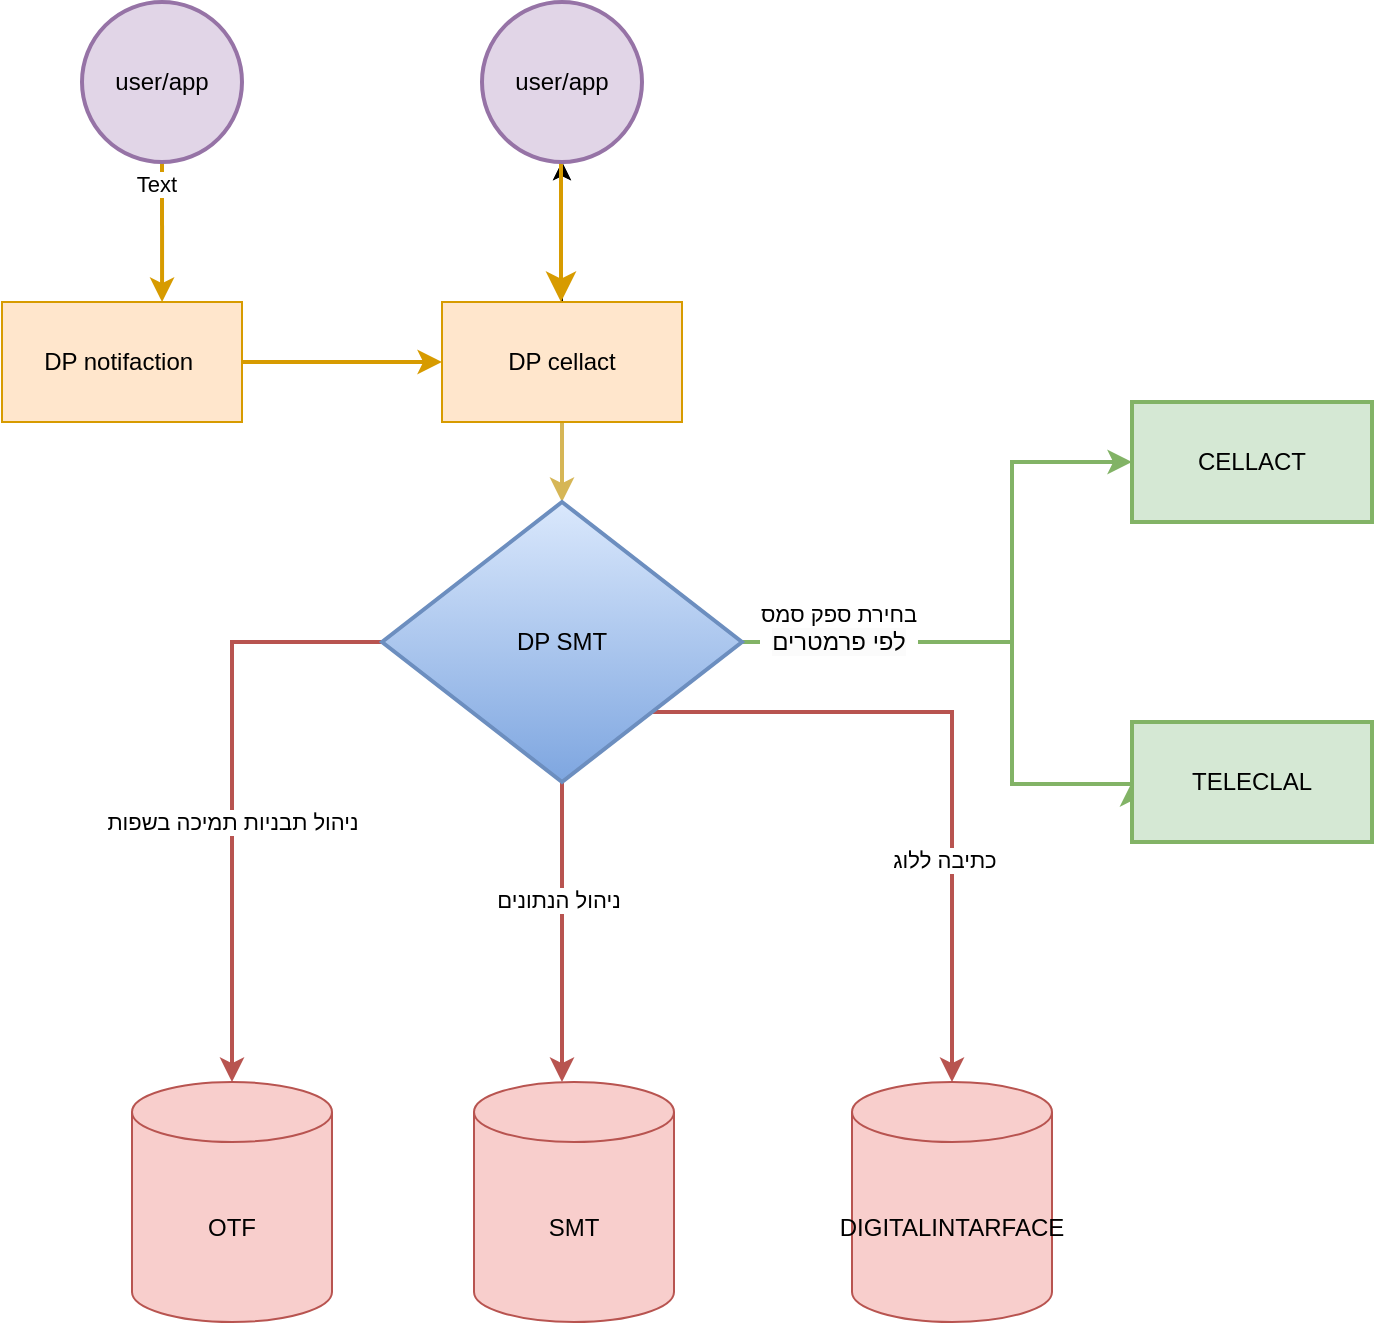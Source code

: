 <mxfile version="21.6.3" type="github">
  <diagram name="Page-1" id="95--sY8yAdwYbielUEyg">
    <mxGraphModel dx="1434" dy="715" grid="1" gridSize="10" guides="1" tooltips="1" connect="1" arrows="1" fold="1" page="1" pageScale="1" pageWidth="850" pageHeight="1100" math="0" shadow="0">
      <root>
        <mxCell id="0" />
        <mxCell id="1" parent="0" />
        <mxCell id="pFWHPeErsgqON0AWnopj-1" value="OTF" style="shape=cylinder3;whiteSpace=wrap;html=1;boundedLbl=1;backgroundOutline=1;size=15;fillColor=#f8cecc;strokeColor=#b85450;" parent="1" vertex="1">
          <mxGeometry x="180" y="550" width="100" height="120" as="geometry" />
        </mxCell>
        <mxCell id="SybUWHxhHU4vyL93Q54o-2" style="edgeStyle=orthogonalEdgeStyle;rounded=0;orthogonalLoop=1;jettySize=auto;html=1;entryX=0.667;entryY=0;entryDx=0;entryDy=0;entryPerimeter=0;strokeWidth=2;fillColor=#ffcd28;gradientColor=#ffa500;strokeColor=#d79b00;" edge="1" parent="1" source="pFWHPeErsgqON0AWnopj-7" target="pFWHPeErsgqON0AWnopj-10">
          <mxGeometry relative="1" as="geometry">
            <mxPoint x="175" y="130" as="targetPoint" />
          </mxGeometry>
        </mxCell>
        <mxCell id="SybUWHxhHU4vyL93Q54o-8" value="Text" style="edgeLabel;html=1;align=center;verticalAlign=middle;resizable=0;points=[];" vertex="1" connectable="0" parent="SybUWHxhHU4vyL93Q54o-2">
          <mxGeometry x="-0.686" y="-3" relative="1" as="geometry">
            <mxPoint as="offset" />
          </mxGeometry>
        </mxCell>
        <mxCell id="pFWHPeErsgqON0AWnopj-7" value="user/app" style="ellipse;whiteSpace=wrap;html=1;aspect=fixed;fillColor=#e1d5e7;strokeColor=#9673a6;strokeWidth=2;" parent="1" vertex="1">
          <mxGeometry x="155" y="10" width="80" height="80" as="geometry" />
        </mxCell>
        <mxCell id="SybUWHxhHU4vyL93Q54o-1" style="edgeStyle=orthogonalEdgeStyle;rounded=0;orthogonalLoop=1;jettySize=auto;html=1;fillColor=#ffcd28;gradientColor=#ffa500;strokeColor=#d79b00;strokeWidth=2;" edge="1" parent="1" source="pFWHPeErsgqON0AWnopj-10" target="pFWHPeErsgqON0AWnopj-11">
          <mxGeometry relative="1" as="geometry" />
        </mxCell>
        <mxCell id="pFWHPeErsgqON0AWnopj-10" value="DP notifaction&amp;nbsp;" style="rounded=0;whiteSpace=wrap;html=1;fillColor=#ffe6cc;strokeColor=#d79b00;" parent="1" vertex="1">
          <mxGeometry x="115" y="160" width="120" height="60" as="geometry" />
        </mxCell>
        <mxCell id="SybUWHxhHU4vyL93Q54o-17" style="edgeStyle=orthogonalEdgeStyle;rounded=0;orthogonalLoop=1;jettySize=auto;html=1;exitX=0.5;exitY=1;exitDx=0;exitDy=0;entryX=0.5;entryY=0;entryDx=0;entryDy=0;fillColor=#fff2cc;gradientColor=#ffd966;strokeColor=#d6b656;strokeWidth=2;" edge="1" parent="1" source="pFWHPeErsgqON0AWnopj-11" target="SybUWHxhHU4vyL93Q54o-4">
          <mxGeometry relative="1" as="geometry" />
        </mxCell>
        <mxCell id="SybUWHxhHU4vyL93Q54o-26" value="" style="edgeStyle=orthogonalEdgeStyle;rounded=0;orthogonalLoop=1;jettySize=auto;html=1;" edge="1" parent="1" source="pFWHPeErsgqON0AWnopj-11" target="pFWHPeErsgqON0AWnopj-16">
          <mxGeometry relative="1" as="geometry" />
        </mxCell>
        <mxCell id="SybUWHxhHU4vyL93Q54o-27" value="" style="edgeStyle=orthogonalEdgeStyle;rounded=0;orthogonalLoop=1;jettySize=auto;html=1;" edge="1" parent="1" source="pFWHPeErsgqON0AWnopj-11" target="pFWHPeErsgqON0AWnopj-16">
          <mxGeometry relative="1" as="geometry" />
        </mxCell>
        <mxCell id="pFWHPeErsgqON0AWnopj-11" value="DP cellact" style="rounded=0;whiteSpace=wrap;html=1;fillColor=#ffe6cc;strokeColor=#d79b00;" parent="1" vertex="1">
          <mxGeometry x="335" y="160" width="120" height="60" as="geometry" />
        </mxCell>
        <mxCell id="pFWHPeErsgqON0AWnopj-12" value="" style="endArrow=classic;html=1;rounded=0;strokeColor=#d79b00;endSize=9;verticalAlign=bottom;strokeWidth=2;fillColor=#ffcd28;gradientColor=#ffa500;" parent="1" edge="1">
          <mxGeometry width="50" height="50" relative="1" as="geometry">
            <mxPoint x="394.5" y="90" as="sourcePoint" />
            <mxPoint x="394.5" y="160" as="targetPoint" />
            <Array as="points">
              <mxPoint x="394.5" y="140" />
            </Array>
          </mxGeometry>
        </mxCell>
        <mxCell id="pFWHPeErsgqON0AWnopj-33" style="edgeStyle=orthogonalEdgeStyle;rounded=0;orthogonalLoop=1;jettySize=auto;html=1;entryX=0.5;entryY=0;entryDx=0;entryDy=0;entryPerimeter=0;fillColor=#f8cecc;gradientColor=#ea6b66;strokeColor=#b85450;strokeWidth=2;exitX=0;exitY=0.5;exitDx=0;exitDy=0;" parent="1" source="SybUWHxhHU4vyL93Q54o-4" target="pFWHPeErsgqON0AWnopj-1" edge="1">
          <mxGeometry relative="1" as="geometry">
            <mxPoint x="230" y="500" as="targetPoint" />
            <Array as="points">
              <mxPoint x="230" y="330" />
            </Array>
            <mxPoint x="240" y="390" as="sourcePoint" />
          </mxGeometry>
        </mxCell>
        <mxCell id="SybUWHxhHU4vyL93Q54o-15" value="ניהול תבניות תמיכה בשפות" style="edgeLabel;html=1;align=center;verticalAlign=middle;resizable=0;points=[];" vertex="1" connectable="0" parent="pFWHPeErsgqON0AWnopj-33">
          <mxGeometry x="-0.503" y="-5" relative="1" as="geometry">
            <mxPoint x="-2" y="95" as="offset" />
          </mxGeometry>
        </mxCell>
        <mxCell id="pFWHPeErsgqON0AWnopj-34" style="edgeStyle=orthogonalEdgeStyle;rounded=0;orthogonalLoop=1;jettySize=auto;html=1;exitX=0.5;exitY=1;exitDx=0;exitDy=0;fillColor=#f8cecc;gradientColor=#ea6b66;strokeColor=#b85450;strokeWidth=2;" parent="1" source="SybUWHxhHU4vyL93Q54o-4" target="pFWHPeErsgqON0AWnopj-21" edge="1">
          <mxGeometry relative="1" as="geometry">
            <Array as="points">
              <mxPoint x="395" y="500" />
              <mxPoint x="395" y="500" />
            </Array>
            <mxPoint x="390" y="390" as="sourcePoint" />
          </mxGeometry>
        </mxCell>
        <mxCell id="SybUWHxhHU4vyL93Q54o-14" value="ניהול הנתונים" style="edgeLabel;html=1;align=center;verticalAlign=middle;resizable=0;points=[];" vertex="1" connectable="0" parent="pFWHPeErsgqON0AWnopj-34">
          <mxGeometry x="-0.215" y="-2" relative="1" as="geometry">
            <mxPoint as="offset" />
          </mxGeometry>
        </mxCell>
        <mxCell id="pFWHPeErsgqON0AWnopj-16" value="user/app" style="ellipse;whiteSpace=wrap;html=1;aspect=fixed;fillColor=#e1d5e7;strokeColor=#9673a6;strokeWidth=2;" parent="1" vertex="1">
          <mxGeometry x="355" y="10" width="80" height="80" as="geometry" />
        </mxCell>
        <mxCell id="pFWHPeErsgqON0AWnopj-20" value="DIGITALINTARFACE" style="shape=cylinder3;whiteSpace=wrap;html=1;boundedLbl=1;backgroundOutline=1;size=15;fillColor=#f8cecc;strokeColor=#b85450;" parent="1" vertex="1">
          <mxGeometry x="540" y="550" width="100" height="120" as="geometry" />
        </mxCell>
        <mxCell id="pFWHPeErsgqON0AWnopj-21" value="SMT" style="shape=cylinder3;whiteSpace=wrap;html=1;boundedLbl=1;backgroundOutline=1;size=15;fillColor=#f8cecc;strokeColor=#b85450;" parent="1" vertex="1">
          <mxGeometry x="351" y="550" width="100" height="120" as="geometry" />
        </mxCell>
        <mxCell id="SybUWHxhHU4vyL93Q54o-19" style="edgeStyle=orthogonalEdgeStyle;rounded=0;orthogonalLoop=1;jettySize=auto;html=1;exitX=1;exitY=0.5;exitDx=0;exitDy=0;entryX=0;entryY=0.5;entryDx=0;entryDy=0;fillColor=#d5e8d4;gradientColor=#97d077;strokeColor=#82b366;strokeWidth=2;" edge="1" parent="1" source="SybUWHxhHU4vyL93Q54o-4" target="SybUWHxhHU4vyL93Q54o-5">
          <mxGeometry relative="1" as="geometry">
            <Array as="points">
              <mxPoint x="620" y="330" />
              <mxPoint x="620" y="240" />
            </Array>
          </mxGeometry>
        </mxCell>
        <mxCell id="SybUWHxhHU4vyL93Q54o-20" style="edgeStyle=orthogonalEdgeStyle;rounded=0;orthogonalLoop=1;jettySize=auto;html=1;exitX=1;exitY=0.5;exitDx=0;exitDy=0;entryX=0;entryY=0.5;entryDx=0;entryDy=0;fillColor=#d5e8d4;gradientColor=#97d077;strokeColor=#82b366;strokeWidth=2;" edge="1" parent="1" source="SybUWHxhHU4vyL93Q54o-4" target="SybUWHxhHU4vyL93Q54o-6">
          <mxGeometry relative="1" as="geometry">
            <mxPoint x="670" y="400" as="targetPoint" />
            <Array as="points">
              <mxPoint x="620" y="330" />
              <mxPoint x="620" y="401" />
            </Array>
          </mxGeometry>
        </mxCell>
        <mxCell id="SybUWHxhHU4vyL93Q54o-21" value="בחירת ספק סמס&lt;br style=&quot;border-color: var(--border-color); font-size: 12px; background-color: rgb(251, 251, 251);&quot;&gt;&lt;span style=&quot;font-size: 12px; background-color: rgb(251, 251, 251);&quot;&gt;לפי פרמטרים&lt;/span&gt;" style="edgeLabel;html=1;align=center;verticalAlign=middle;resizable=0;points=[];" vertex="1" connectable="0" parent="SybUWHxhHU4vyL93Q54o-20">
          <mxGeometry x="-0.64" y="7" relative="1" as="geometry">
            <mxPoint as="offset" />
          </mxGeometry>
        </mxCell>
        <mxCell id="SybUWHxhHU4vyL93Q54o-23" style="edgeStyle=orthogonalEdgeStyle;rounded=0;orthogonalLoop=1;jettySize=auto;html=1;exitX=1;exitY=1;exitDx=0;exitDy=0;strokeWidth=2;fillColor=#a20025;strokeColor=#B85450;" edge="1" parent="1" source="SybUWHxhHU4vyL93Q54o-4" target="pFWHPeErsgqON0AWnopj-20">
          <mxGeometry relative="1" as="geometry" />
        </mxCell>
        <mxCell id="SybUWHxhHU4vyL93Q54o-24" value="כתיבה ללוג" style="edgeLabel;html=1;align=center;verticalAlign=middle;resizable=0;points=[];" vertex="1" connectable="0" parent="SybUWHxhHU4vyL93Q54o-23">
          <mxGeometry x="0.333" y="-4" relative="1" as="geometry">
            <mxPoint as="offset" />
          </mxGeometry>
        </mxCell>
        <mxCell id="SybUWHxhHU4vyL93Q54o-4" value="DP SMT" style="rhombus;whiteSpace=wrap;html=1;fillColor=#dae8fc;gradientColor=#7ea6e0;strokeColor=#6c8ebf;strokeWidth=2;" vertex="1" parent="1">
          <mxGeometry x="305" y="260" width="180" height="140" as="geometry" />
        </mxCell>
        <mxCell id="SybUWHxhHU4vyL93Q54o-5" value="CELLACT" style="rounded=0;whiteSpace=wrap;html=1;fillColor=#d5e8d4;strokeColor=#82b366;strokeWidth=2;" vertex="1" parent="1">
          <mxGeometry x="680" y="210" width="120" height="60" as="geometry" />
        </mxCell>
        <mxCell id="SybUWHxhHU4vyL93Q54o-6" value="TELECLAL" style="rounded=0;whiteSpace=wrap;html=1;fillColor=#d5e8d4;strokeColor=#82b366;strokeWidth=2;" vertex="1" parent="1">
          <mxGeometry x="680" y="370" width="120" height="60" as="geometry" />
        </mxCell>
      </root>
    </mxGraphModel>
  </diagram>
</mxfile>
